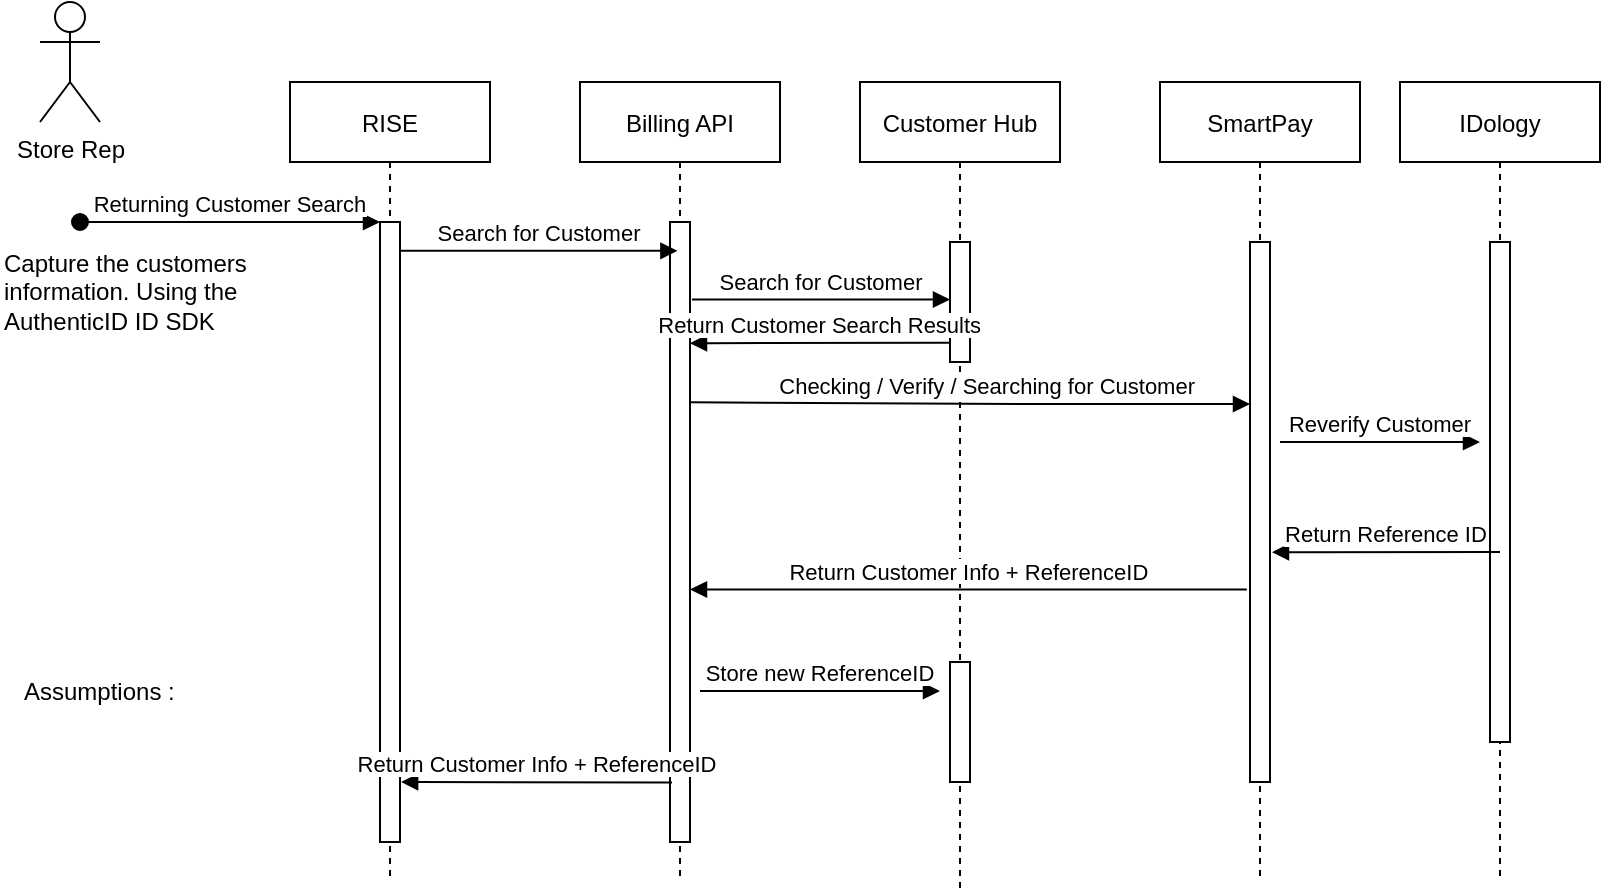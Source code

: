 <mxfile version="14.4.2" type="github" pages="2">
  <diagram id="nKOJrB1VfP32wkWAsUuA" name="IDology">
    <mxGraphModel dx="1422" dy="714" grid="1" gridSize="10" guides="1" tooltips="1" connect="1" arrows="1" fold="1" page="1" pageScale="1" pageWidth="1100" pageHeight="850" math="0" shadow="0">
      <root>
        <mxCell id="0" />
        <mxCell id="1" parent="0" />
        <mxCell id="LGv2I6CfhC-DXlK5i3q5-1" value="RISE" style="shape=umlLifeline;perimeter=lifelinePerimeter;container=1;collapsible=0;recursiveResize=0;rounded=0;shadow=0;strokeWidth=1;" parent="1" vertex="1">
          <mxGeometry x="175" y="80" width="100" height="400" as="geometry" />
        </mxCell>
        <mxCell id="LGv2I6CfhC-DXlK5i3q5-2" value="" style="points=[];perimeter=orthogonalPerimeter;rounded=0;shadow=0;strokeWidth=1;" parent="LGv2I6CfhC-DXlK5i3q5-1" vertex="1">
          <mxGeometry x="45" y="70" width="10" height="310" as="geometry" />
        </mxCell>
        <mxCell id="LGv2I6CfhC-DXlK5i3q5-3" value="Returning Customer Search" style="verticalAlign=bottom;startArrow=oval;endArrow=block;startSize=8;shadow=0;strokeWidth=1;" parent="LGv2I6CfhC-DXlK5i3q5-1" target="LGv2I6CfhC-DXlK5i3q5-2" edge="1">
          <mxGeometry relative="1" as="geometry">
            <mxPoint x="-105" y="70" as="sourcePoint" />
          </mxGeometry>
        </mxCell>
        <mxCell id="LGv2I6CfhC-DXlK5i3q5-4" value="Billing API" style="shape=umlLifeline;perimeter=lifelinePerimeter;container=1;collapsible=0;recursiveResize=0;rounded=0;shadow=0;strokeWidth=1;" parent="1" vertex="1">
          <mxGeometry x="320" y="80" width="100" height="400" as="geometry" />
        </mxCell>
        <mxCell id="LGv2I6CfhC-DXlK5i3q5-5" value="" style="points=[];perimeter=orthogonalPerimeter;rounded=0;shadow=0;strokeWidth=1;" parent="LGv2I6CfhC-DXlK5i3q5-4" vertex="1">
          <mxGeometry x="45" y="70" width="10" height="310" as="geometry" />
        </mxCell>
        <mxCell id="LGv2I6CfhC-DXlK5i3q5-6" value="Search for Customer" style="verticalAlign=bottom;endArrow=block;entryX=0.487;entryY=0.261;shadow=0;strokeWidth=1;entryDx=0;entryDy=0;entryPerimeter=0;" parent="1" edge="1">
          <mxGeometry relative="1" as="geometry">
            <mxPoint x="230" y="164.4" as="sourcePoint" />
            <mxPoint x="368.7" y="164.4" as="targetPoint" />
          </mxGeometry>
        </mxCell>
        <mxCell id="LGv2I6CfhC-DXlK5i3q5-7" value="Store Rep" style="shape=umlActor;verticalLabelPosition=bottom;verticalAlign=top;html=1;" parent="1" vertex="1">
          <mxGeometry x="50" y="40" width="30" height="60" as="geometry" />
        </mxCell>
        <mxCell id="LGv2I6CfhC-DXlK5i3q5-8" value="Customer Hub" style="shape=umlLifeline;perimeter=lifelinePerimeter;container=1;collapsible=0;recursiveResize=0;rounded=0;shadow=0;strokeWidth=1;" parent="1" vertex="1">
          <mxGeometry x="460" y="80" width="100" height="405" as="geometry" />
        </mxCell>
        <mxCell id="LGv2I6CfhC-DXlK5i3q5-9" value="" style="html=1;points=[];perimeter=orthogonalPerimeter;" parent="LGv2I6CfhC-DXlK5i3q5-8" vertex="1">
          <mxGeometry x="45" y="80" width="10" height="60" as="geometry" />
        </mxCell>
        <mxCell id="j5LGFhsNLmgZWFVlywce-5" value="" style="html=1;points=[];perimeter=orthogonalPerimeter;" parent="LGv2I6CfhC-DXlK5i3q5-8" vertex="1">
          <mxGeometry x="45" y="290" width="10" height="60" as="geometry" />
        </mxCell>
        <mxCell id="LGv2I6CfhC-DXlK5i3q5-11" value="Search for Customer" style="verticalAlign=bottom;endArrow=block;shadow=0;strokeWidth=1;exitX=1.1;exitY=0.125;exitDx=0;exitDy=0;exitPerimeter=0;" parent="1" source="LGv2I6CfhC-DXlK5i3q5-5" target="LGv2I6CfhC-DXlK5i3q5-9" edge="1">
          <mxGeometry relative="1" as="geometry">
            <mxPoint x="400" y="200" as="sourcePoint" />
            <mxPoint x="560" y="171" as="targetPoint" />
          </mxGeometry>
        </mxCell>
        <mxCell id="LGv2I6CfhC-DXlK5i3q5-12" value="Capture the customers information. Using the AuthenticID ID SDK" style="text;html=1;strokeColor=none;fillColor=none;align=left;verticalAlign=middle;whiteSpace=wrap;rounded=0;" parent="1" vertex="1">
          <mxGeometry x="30" y="160" width="160" height="50" as="geometry" />
        </mxCell>
        <mxCell id="LGv2I6CfhC-DXlK5i3q5-13" value="SmartPay" style="shape=umlLifeline;perimeter=lifelinePerimeter;container=1;collapsible=0;recursiveResize=0;rounded=0;shadow=0;strokeWidth=1;" parent="1" vertex="1">
          <mxGeometry x="610" y="80" width="100" height="400" as="geometry" />
        </mxCell>
        <mxCell id="LGv2I6CfhC-DXlK5i3q5-14" value="" style="points=[];perimeter=orthogonalPerimeter;rounded=0;shadow=0;strokeWidth=1;" parent="LGv2I6CfhC-DXlK5i3q5-13" vertex="1">
          <mxGeometry x="45" y="80" width="10" height="270" as="geometry" />
        </mxCell>
        <mxCell id="LGv2I6CfhC-DXlK5i3q5-15" value="Return Customer Search Results" style="verticalAlign=bottom;endArrow=block;shadow=0;strokeWidth=1;exitX=-0.014;exitY=0.84;exitDx=0;exitDy=0;exitPerimeter=0;" parent="1" source="LGv2I6CfhC-DXlK5i3q5-9" edge="1">
          <mxGeometry relative="1" as="geometry">
            <mxPoint x="460" y="211" as="sourcePoint" />
            <mxPoint x="375" y="210.6" as="targetPoint" />
            <Array as="points" />
          </mxGeometry>
        </mxCell>
        <mxCell id="LGv2I6CfhC-DXlK5i3q5-16" value="Assumptions :&amp;nbsp;&lt;br&gt;" style="text;html=1;strokeColor=none;fillColor=none;align=left;verticalAlign=middle;whiteSpace=wrap;rounded=0;" parent="1" vertex="1">
          <mxGeometry x="40" y="360" width="160" height="50" as="geometry" />
        </mxCell>
        <mxCell id="LGv2I6CfhC-DXlK5i3q5-20" value="Checking / Verify / Searching for Customer" style="verticalAlign=bottom;endArrow=block;shadow=0;strokeWidth=1;exitX=0.957;exitY=0.273;exitDx=0;exitDy=0;exitPerimeter=0;" parent="1" edge="1">
          <mxGeometry x="0.276" y="30" relative="1" as="geometry">
            <mxPoint x="374.57" y="240.17" as="sourcePoint" />
            <mxPoint x="655" y="241" as="targetPoint" />
            <Array as="points">
              <mxPoint x="550" y="241" />
            </Array>
            <mxPoint x="-30" y="30" as="offset" />
          </mxGeometry>
        </mxCell>
        <mxCell id="LGv2I6CfhC-DXlK5i3q5-21" value="IDology" style="shape=umlLifeline;perimeter=lifelinePerimeter;container=1;collapsible=0;recursiveResize=0;rounded=0;shadow=0;strokeWidth=1;" parent="1" vertex="1">
          <mxGeometry x="730" y="80" width="100" height="400" as="geometry" />
        </mxCell>
        <mxCell id="LGv2I6CfhC-DXlK5i3q5-22" value="" style="points=[];perimeter=orthogonalPerimeter;rounded=0;shadow=0;strokeWidth=1;" parent="LGv2I6CfhC-DXlK5i3q5-21" vertex="1">
          <mxGeometry x="45" y="80" width="10" height="250" as="geometry" />
        </mxCell>
        <mxCell id="LGv2I6CfhC-DXlK5i3q5-26" value="Return Reference ID" style="verticalAlign=bottom;endArrow=block;shadow=0;strokeWidth=1;" parent="1" edge="1">
          <mxGeometry relative="1" as="geometry">
            <mxPoint x="780" y="315" as="sourcePoint" />
            <mxPoint x="666" y="315.13" as="targetPoint" />
          </mxGeometry>
        </mxCell>
        <mxCell id="LGv2I6CfhC-DXlK5i3q5-28" value="Return Customer Info + ReferenceID" style="verticalAlign=bottom;endArrow=block;shadow=0;strokeWidth=1;exitX=-0.157;exitY=0.925;exitDx=0;exitDy=0;exitPerimeter=0;" parent="1" edge="1">
          <mxGeometry relative="1" as="geometry">
            <mxPoint x="653.43" y="333.75" as="sourcePoint" />
            <mxPoint x="375" y="333.75" as="targetPoint" />
          </mxGeometry>
        </mxCell>
        <mxCell id="LGv2I6CfhC-DXlK5i3q5-29" value="Return Customer Info + ReferenceID" style="verticalAlign=bottom;endArrow=block;shadow=0;strokeWidth=1;exitX=0.1;exitY=0.965;exitDx=0;exitDy=0;exitPerimeter=0;entryX=1.057;entryY=0.964;entryDx=0;entryDy=0;entryPerimeter=0;" parent="1" edge="1">
          <mxGeometry relative="1" as="geometry">
            <mxPoint x="366" y="430.31" as="sourcePoint" />
            <mxPoint x="230.57" y="430.0" as="targetPoint" />
          </mxGeometry>
        </mxCell>
        <mxCell id="j5LGFhsNLmgZWFVlywce-8" value="Store new ReferenceID" style="verticalAlign=bottom;endArrow=block;shadow=0;strokeWidth=1;" parent="1" edge="1">
          <mxGeometry relative="1" as="geometry">
            <mxPoint x="380" y="384.5" as="sourcePoint" />
            <mxPoint x="500" y="384.5" as="targetPoint" />
          </mxGeometry>
        </mxCell>
        <mxCell id="j5LGFhsNLmgZWFVlywce-11" value="Reverify Customer" style="verticalAlign=bottom;endArrow=block;shadow=0;strokeWidth=1;" parent="1" edge="1">
          <mxGeometry relative="1" as="geometry">
            <mxPoint x="670" y="260" as="sourcePoint" />
            <mxPoint x="770" y="260" as="targetPoint" />
            <Array as="points">
              <mxPoint x="670" y="260" />
            </Array>
          </mxGeometry>
        </mxCell>
      </root>
    </mxGraphModel>
  </diagram>
  <diagram name="Authentic ID" id="9lwGVifndfSYXJrEc0j7">
    <mxGraphModel dx="1422" dy="714" grid="1" gridSize="10" guides="1" tooltips="1" connect="1" arrows="1" fold="1" page="1" pageScale="1" pageWidth="1100" pageHeight="850" math="0" shadow="0">
      <root>
        <mxCell id="GBa8UJOaKn1eKW9Bzf_P-0" />
        <mxCell id="GBa8UJOaKn1eKW9Bzf_P-1" parent="GBa8UJOaKn1eKW9Bzf_P-0" />
        <mxCell id="GBa8UJOaKn1eKW9Bzf_P-2" value="RISE" style="shape=umlLifeline;perimeter=lifelinePerimeter;container=1;collapsible=0;recursiveResize=0;rounded=0;shadow=0;strokeWidth=1;" vertex="1" parent="GBa8UJOaKn1eKW9Bzf_P-1">
          <mxGeometry x="175" y="80" width="100" height="400" as="geometry" />
        </mxCell>
        <mxCell id="GBa8UJOaKn1eKW9Bzf_P-3" value="" style="points=[];perimeter=orthogonalPerimeter;rounded=0;shadow=0;strokeWidth=1;" vertex="1" parent="GBa8UJOaKn1eKW9Bzf_P-2">
          <mxGeometry x="45" y="70" width="10" height="310" as="geometry" />
        </mxCell>
        <mxCell id="GBa8UJOaKn1eKW9Bzf_P-4" value="Returning Customer Search" style="verticalAlign=bottom;startArrow=oval;endArrow=block;startSize=8;shadow=0;strokeWidth=1;" edge="1" parent="GBa8UJOaKn1eKW9Bzf_P-2" target="GBa8UJOaKn1eKW9Bzf_P-3">
          <mxGeometry relative="1" as="geometry">
            <mxPoint x="-105" y="70" as="sourcePoint" />
          </mxGeometry>
        </mxCell>
        <mxCell id="GBa8UJOaKn1eKW9Bzf_P-5" value="Billing API" style="shape=umlLifeline;perimeter=lifelinePerimeter;container=1;collapsible=0;recursiveResize=0;rounded=0;shadow=0;strokeWidth=1;" vertex="1" parent="GBa8UJOaKn1eKW9Bzf_P-1">
          <mxGeometry x="320" y="80" width="100" height="400" as="geometry" />
        </mxCell>
        <mxCell id="GBa8UJOaKn1eKW9Bzf_P-6" value="" style="points=[];perimeter=orthogonalPerimeter;rounded=0;shadow=0;strokeWidth=1;" vertex="1" parent="GBa8UJOaKn1eKW9Bzf_P-5">
          <mxGeometry x="45" y="70" width="10" height="310" as="geometry" />
        </mxCell>
        <mxCell id="GBa8UJOaKn1eKW9Bzf_P-7" value="Search for Customer" style="verticalAlign=bottom;endArrow=block;entryX=0.487;entryY=0.261;shadow=0;strokeWidth=1;entryDx=0;entryDy=0;entryPerimeter=0;" edge="1" parent="GBa8UJOaKn1eKW9Bzf_P-1">
          <mxGeometry relative="1" as="geometry">
            <mxPoint x="230" y="164.4" as="sourcePoint" />
            <mxPoint x="368.7" y="164.4" as="targetPoint" />
          </mxGeometry>
        </mxCell>
        <mxCell id="GBa8UJOaKn1eKW9Bzf_P-8" value="Store Rep" style="shape=umlActor;verticalLabelPosition=bottom;verticalAlign=top;html=1;" vertex="1" parent="GBa8UJOaKn1eKW9Bzf_P-1">
          <mxGeometry x="50" y="40" width="30" height="60" as="geometry" />
        </mxCell>
        <mxCell id="GBa8UJOaKn1eKW9Bzf_P-9" value="Customer Hub" style="shape=umlLifeline;perimeter=lifelinePerimeter;container=1;collapsible=0;recursiveResize=0;rounded=0;shadow=0;strokeWidth=1;" vertex="1" parent="GBa8UJOaKn1eKW9Bzf_P-1">
          <mxGeometry x="460" y="80" width="100" height="405" as="geometry" />
        </mxCell>
        <mxCell id="GBa8UJOaKn1eKW9Bzf_P-10" value="" style="html=1;points=[];perimeter=orthogonalPerimeter;" vertex="1" parent="GBa8UJOaKn1eKW9Bzf_P-9">
          <mxGeometry x="45" y="80" width="10" height="60" as="geometry" />
        </mxCell>
        <mxCell id="GBa8UJOaKn1eKW9Bzf_P-11" value="" style="html=1;points=[];perimeter=orthogonalPerimeter;" vertex="1" parent="GBa8UJOaKn1eKW9Bzf_P-9">
          <mxGeometry x="45" y="290" width="10" height="60" as="geometry" />
        </mxCell>
        <mxCell id="GBa8UJOaKn1eKW9Bzf_P-12" value="Search for Customer" style="verticalAlign=bottom;endArrow=block;shadow=0;strokeWidth=1;exitX=1.1;exitY=0.125;exitDx=0;exitDy=0;exitPerimeter=0;" edge="1" parent="GBa8UJOaKn1eKW9Bzf_P-1" source="GBa8UJOaKn1eKW9Bzf_P-6" target="GBa8UJOaKn1eKW9Bzf_P-10">
          <mxGeometry relative="1" as="geometry">
            <mxPoint x="400" y="200" as="sourcePoint" />
            <mxPoint x="560" y="171" as="targetPoint" />
          </mxGeometry>
        </mxCell>
        <mxCell id="GBa8UJOaKn1eKW9Bzf_P-13" value="Capture the customers information. Using the AuthenticID ID SDK" style="text;html=1;strokeColor=none;fillColor=none;align=left;verticalAlign=middle;whiteSpace=wrap;rounded=0;" vertex="1" parent="GBa8UJOaKn1eKW9Bzf_P-1">
          <mxGeometry x="30" y="160" width="160" height="50" as="geometry" />
        </mxCell>
        <mxCell id="GBa8UJOaKn1eKW9Bzf_P-14" value="Orchestrator" style="shape=umlLifeline;perimeter=lifelinePerimeter;container=1;collapsible=0;recursiveResize=0;rounded=0;shadow=0;strokeWidth=1;" vertex="1" parent="GBa8UJOaKn1eKW9Bzf_P-1">
          <mxGeometry x="610" y="80" width="100" height="400" as="geometry" />
        </mxCell>
        <mxCell id="GBa8UJOaKn1eKW9Bzf_P-15" value="" style="points=[];perimeter=orthogonalPerimeter;rounded=0;shadow=0;strokeWidth=1;" vertex="1" parent="GBa8UJOaKn1eKW9Bzf_P-14">
          <mxGeometry x="45" y="80" width="10" height="270" as="geometry" />
        </mxCell>
        <mxCell id="GBa8UJOaKn1eKW9Bzf_P-16" value="Return Customer Search Results" style="verticalAlign=bottom;endArrow=block;shadow=0;strokeWidth=1;exitX=-0.014;exitY=0.84;exitDx=0;exitDy=0;exitPerimeter=0;" edge="1" parent="GBa8UJOaKn1eKW9Bzf_P-1" source="GBa8UJOaKn1eKW9Bzf_P-10">
          <mxGeometry relative="1" as="geometry">
            <mxPoint x="460" y="211" as="sourcePoint" />
            <mxPoint x="375" y="210.6" as="targetPoint" />
            <Array as="points" />
          </mxGeometry>
        </mxCell>
        <mxCell id="GBa8UJOaKn1eKW9Bzf_P-17" value="Assumptions :&amp;nbsp;&lt;br&gt;" style="text;html=1;strokeColor=none;fillColor=none;align=left;verticalAlign=middle;whiteSpace=wrap;rounded=0;" vertex="1" parent="GBa8UJOaKn1eKW9Bzf_P-1">
          <mxGeometry x="40" y="360" width="160" height="50" as="geometry" />
        </mxCell>
        <mxCell id="GBa8UJOaKn1eKW9Bzf_P-18" value="IAM" style="shape=umlLifeline;perimeter=lifelinePerimeter;container=1;collapsible=0;recursiveResize=0;rounded=0;shadow=0;strokeWidth=1;" vertex="1" parent="GBa8UJOaKn1eKW9Bzf_P-1">
          <mxGeometry x="850" y="80" width="100" height="410" as="geometry" />
        </mxCell>
        <mxCell id="GBa8UJOaKn1eKW9Bzf_P-19" value="" style="points=[];perimeter=orthogonalPerimeter;rounded=0;shadow=0;strokeWidth=1;" vertex="1" parent="GBa8UJOaKn1eKW9Bzf_P-18">
          <mxGeometry x="45" y="80" width="10" height="250" as="geometry" />
        </mxCell>
        <mxCell id="GBa8UJOaKn1eKW9Bzf_P-20" value="Search DocumentID associated &lt;br&gt;with TMOID" style="edgeStyle=orthogonalEdgeStyle;html=1;align=left;spacingLeft=2;endArrow=block;rounded=0;entryX=0.929;entryY=0.87;entryDx=0;entryDy=0;entryPerimeter=0;" edge="1" parent="GBa8UJOaKn1eKW9Bzf_P-18">
          <mxGeometry relative="1" as="geometry">
            <mxPoint x="55" y="199.509" as="sourcePoint" />
            <Array as="points">
              <mxPoint x="88" y="199.48" />
              <mxPoint x="88" y="219.48" />
            </Array>
            <mxPoint x="54.29" y="219.58" as="targetPoint" />
          </mxGeometry>
        </mxCell>
        <mxCell id="GBa8UJOaKn1eKW9Bzf_P-21" value="Checking / Verify / Searching for Customer" style="verticalAlign=bottom;endArrow=block;shadow=0;strokeWidth=1;exitX=0.957;exitY=0.273;exitDx=0;exitDy=0;exitPerimeter=0;" edge="1" parent="GBa8UJOaKn1eKW9Bzf_P-1">
          <mxGeometry x="0.276" y="30" relative="1" as="geometry">
            <mxPoint x="374.57" y="240.17" as="sourcePoint" />
            <mxPoint x="655" y="241" as="targetPoint" />
            <Array as="points">
              <mxPoint x="550" y="241" />
            </Array>
            <mxPoint x="-30" y="30" as="offset" />
          </mxGeometry>
        </mxCell>
        <mxCell id="GBa8UJOaKn1eKW9Bzf_P-22" value="AuthenticID" style="shape=umlLifeline;perimeter=lifelinePerimeter;container=1;collapsible=0;recursiveResize=0;rounded=0;shadow=0;strokeWidth=1;" vertex="1" parent="GBa8UJOaKn1eKW9Bzf_P-1">
          <mxGeometry x="730" y="80" width="100" height="400" as="geometry" />
        </mxCell>
        <mxCell id="GBa8UJOaKn1eKW9Bzf_P-23" value="" style="points=[];perimeter=orthogonalPerimeter;rounded=0;shadow=0;strokeWidth=1;" vertex="1" parent="GBa8UJOaKn1eKW9Bzf_P-22">
          <mxGeometry x="45" y="80" width="10" height="250" as="geometry" />
        </mxCell>
        <mxCell id="GBa8UJOaKn1eKW9Bzf_P-24" value="Search for TMOID based on something" style="verticalAlign=bottom;endArrow=block;shadow=0;strokeWidth=1;exitX=0.929;exitY=0.515;exitDx=0;exitDy=0;exitPerimeter=0;entryX=0.014;entryY=0.512;entryDx=0;entryDy=0;entryPerimeter=0;" edge="1" parent="GBa8UJOaKn1eKW9Bzf_P-1">
          <mxGeometry relative="1" as="geometry">
            <mxPoint x="664.29" y="270.63" as="sourcePoint" />
            <mxPoint x="895.14" y="270" as="targetPoint" />
            <Array as="points">
              <mxPoint x="830" y="270.48" />
            </Array>
          </mxGeometry>
        </mxCell>
        <mxCell id="GBa8UJOaKn1eKW9Bzf_P-25" value="Return TMOID" style="verticalAlign=bottom;endArrow=block;shadow=0;strokeWidth=1;exitX=-0.1;exitY=0.665;exitDx=0;exitDy=0;exitPerimeter=0;" edge="1" parent="GBa8UJOaKn1eKW9Bzf_P-1">
          <mxGeometry relative="1" as="geometry">
            <mxPoint x="895" y="315.13" as="sourcePoint" />
            <mxPoint x="666" y="315.13" as="targetPoint" />
          </mxGeometry>
        </mxCell>
        <mxCell id="GBa8UJOaKn1eKW9Bzf_P-26" value="Return Customer Info + TMOID" style="verticalAlign=bottom;endArrow=block;shadow=0;strokeWidth=1;exitX=-0.157;exitY=0.925;exitDx=0;exitDy=0;exitPerimeter=0;" edge="1" parent="GBa8UJOaKn1eKW9Bzf_P-1">
          <mxGeometry relative="1" as="geometry">
            <mxPoint x="653.43" y="333.75" as="sourcePoint" />
            <mxPoint x="375" y="333.75" as="targetPoint" />
          </mxGeometry>
        </mxCell>
        <mxCell id="GBa8UJOaKn1eKW9Bzf_P-27" value="Return Customer Info + TMOID" style="verticalAlign=bottom;endArrow=block;shadow=0;strokeWidth=1;exitX=0.1;exitY=0.965;exitDx=0;exitDy=0;exitPerimeter=0;entryX=1.057;entryY=0.964;entryDx=0;entryDy=0;entryPerimeter=0;" edge="1" parent="GBa8UJOaKn1eKW9Bzf_P-1">
          <mxGeometry relative="1" as="geometry">
            <mxPoint x="366" y="373.15" as="sourcePoint" />
            <mxPoint x="230.57" y="372.84" as="targetPoint" />
          </mxGeometry>
        </mxCell>
        <mxCell id="GBa8UJOaKn1eKW9Bzf_P-28" value="Store new TMOID" style="verticalAlign=bottom;endArrow=block;shadow=0;strokeWidth=1;" edge="1" parent="GBa8UJOaKn1eKW9Bzf_P-1">
          <mxGeometry relative="1" as="geometry">
            <mxPoint x="380" y="400" as="sourcePoint" />
            <mxPoint x="500" y="400" as="targetPoint" />
          </mxGeometry>
        </mxCell>
        <mxCell id="GBa8UJOaKn1eKW9Bzf_P-29" value="Reverify Customer" style="verticalAlign=bottom;endArrow=block;shadow=0;strokeWidth=1;" edge="1" parent="GBa8UJOaKn1eKW9Bzf_P-1">
          <mxGeometry relative="1" as="geometry">
            <mxPoint x="670" y="240" as="sourcePoint" />
            <mxPoint x="770" y="240" as="targetPoint" />
            <Array as="points">
              <mxPoint x="670" y="240" />
            </Array>
          </mxGeometry>
        </mxCell>
      </root>
    </mxGraphModel>
  </diagram>
</mxfile>
